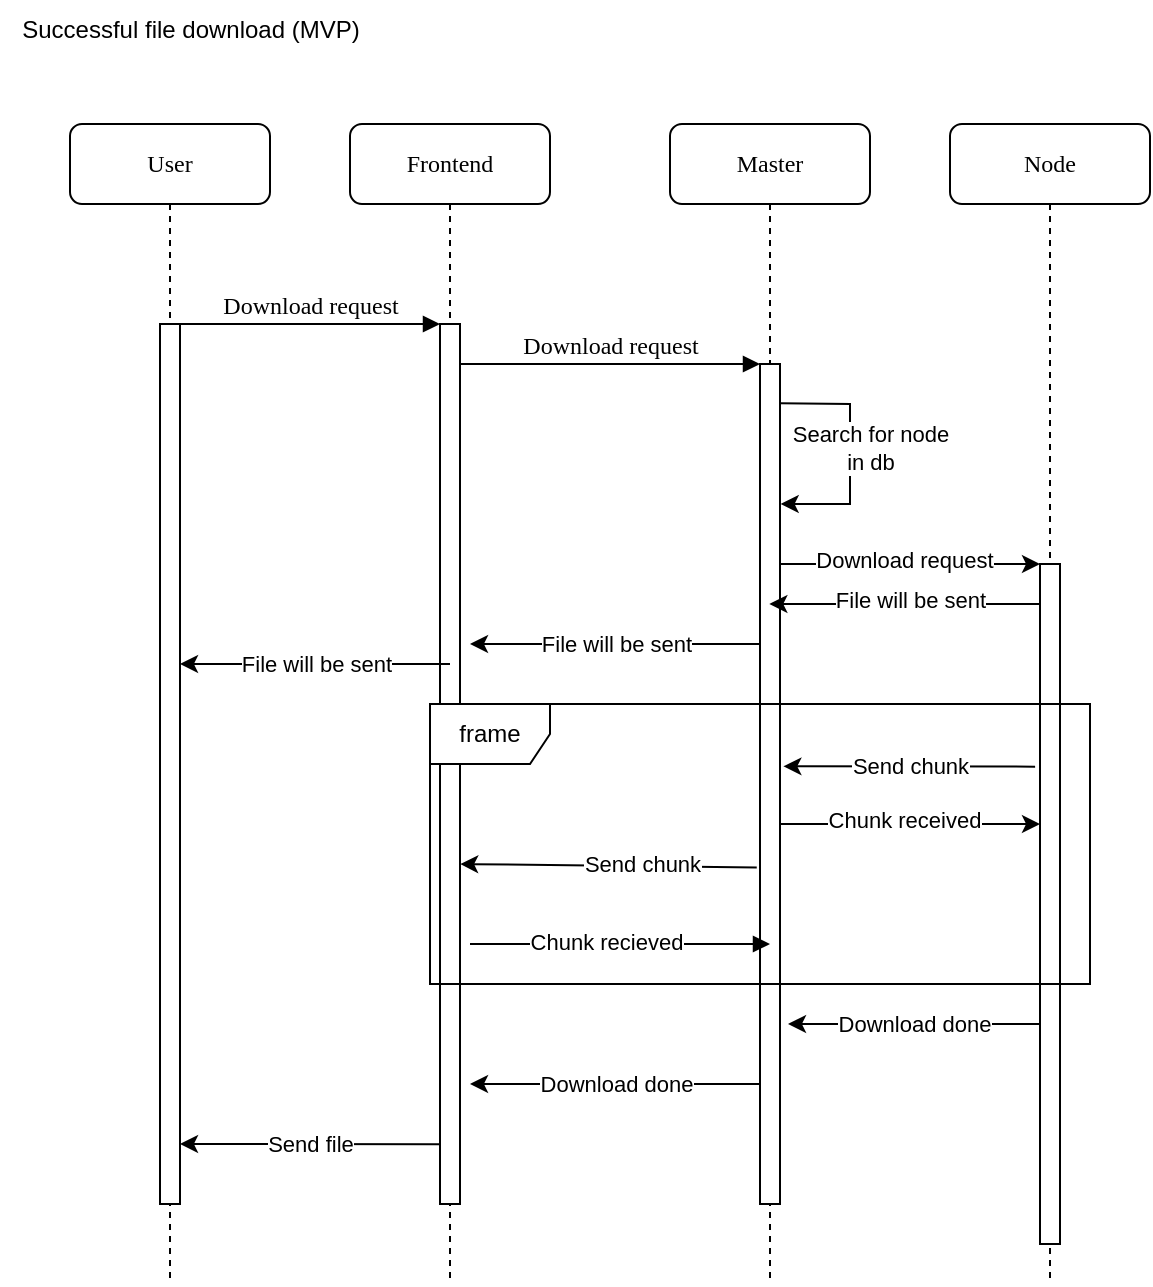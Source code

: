 <mxfile version="26.1.1">
  <diagram name="Page-1" id="13e1069c-82ec-6db2-03f1-153e76fe0fe0">
    <mxGraphModel dx="1026" dy="684" grid="1" gridSize="10" guides="1" tooltips="1" connect="1" arrows="1" fold="1" page="1" pageScale="1" pageWidth="1100" pageHeight="850" background="none" math="0" shadow="0">
      <root>
        <mxCell id="0" />
        <mxCell id="1" parent="0" />
        <mxCell id="7baba1c4bc27f4b0-2" value="Frontend" style="shape=umlLifeline;perimeter=lifelinePerimeter;whiteSpace=wrap;html=1;container=1;collapsible=0;recursiveResize=0;outlineConnect=0;rounded=1;shadow=0;comic=0;labelBackgroundColor=none;strokeWidth=1;fontFamily=Verdana;fontSize=12;align=center;" parent="1" vertex="1">
          <mxGeometry x="240" y="80" width="100" height="580" as="geometry" />
        </mxCell>
        <mxCell id="7baba1c4bc27f4b0-10" value="" style="html=1;points=[];perimeter=orthogonalPerimeter;rounded=0;shadow=0;comic=0;labelBackgroundColor=none;strokeWidth=1;fontFamily=Verdana;fontSize=12;align=center;" parent="7baba1c4bc27f4b0-2" vertex="1">
          <mxGeometry x="45" y="100" width="10" height="440" as="geometry" />
        </mxCell>
        <mxCell id="AqQRR6s4mH6taVlg1Ac--30" value="Send file" style="endArrow=classic;html=1;rounded=0;exitX=0.045;exitY=0.932;exitDx=0;exitDy=0;exitPerimeter=0;" edge="1" parent="7baba1c4bc27f4b0-2" source="7baba1c4bc27f4b0-10">
          <mxGeometry width="50" height="50" relative="1" as="geometry">
            <mxPoint x="40" y="510" as="sourcePoint" />
            <mxPoint x="-85" y="510" as="targetPoint" />
          </mxGeometry>
        </mxCell>
        <mxCell id="7baba1c4bc27f4b0-3" value="Master" style="shape=umlLifeline;perimeter=lifelinePerimeter;whiteSpace=wrap;html=1;container=1;collapsible=0;recursiveResize=0;outlineConnect=0;rounded=1;shadow=0;comic=0;labelBackgroundColor=none;strokeWidth=1;fontFamily=Verdana;fontSize=12;align=center;" parent="1" vertex="1">
          <mxGeometry x="400" y="80" width="100" height="580" as="geometry" />
        </mxCell>
        <mxCell id="7baba1c4bc27f4b0-13" value="" style="html=1;points=[];perimeter=orthogonalPerimeter;rounded=0;shadow=0;comic=0;labelBackgroundColor=none;strokeWidth=1;fontFamily=Verdana;fontSize=12;align=center;" parent="7baba1c4bc27f4b0-3" vertex="1">
          <mxGeometry x="45" y="120" width="10" height="420" as="geometry" />
        </mxCell>
        <mxCell id="AqQRR6s4mH6taVlg1Ac--6" value="File will be sent" style="endArrow=classic;html=1;rounded=0;" edge="1" parent="7baba1c4bc27f4b0-3">
          <mxGeometry width="50" height="50" relative="1" as="geometry">
            <mxPoint x="45.0" y="260" as="sourcePoint" />
            <mxPoint x="-100" y="260" as="targetPoint" />
          </mxGeometry>
        </mxCell>
        <mxCell id="AqQRR6s4mH6taVlg1Ac--29" value="Download done" style="endArrow=classic;html=1;rounded=0;" edge="1" parent="7baba1c4bc27f4b0-3">
          <mxGeometry width="50" height="50" relative="1" as="geometry">
            <mxPoint x="45.0" y="480" as="sourcePoint" />
            <mxPoint x="-100" y="480" as="targetPoint" />
          </mxGeometry>
        </mxCell>
        <mxCell id="7baba1c4bc27f4b0-4" value="Node" style="shape=umlLifeline;perimeter=lifelinePerimeter;whiteSpace=wrap;html=1;container=1;collapsible=0;recursiveResize=0;outlineConnect=0;rounded=1;shadow=0;comic=0;labelBackgroundColor=none;strokeWidth=1;fontFamily=Verdana;fontSize=12;align=center;" parent="1" vertex="1">
          <mxGeometry x="540" y="80" width="100" height="580" as="geometry" />
        </mxCell>
        <mxCell id="AqQRR6s4mH6taVlg1Ac--2" value="" style="html=1;points=[];perimeter=orthogonalPerimeter;rounded=0;shadow=0;comic=0;labelBackgroundColor=none;strokeWidth=1;fontFamily=Verdana;fontSize=12;align=center;" vertex="1" parent="7baba1c4bc27f4b0-4">
          <mxGeometry x="45" y="220" width="10" height="340" as="geometry" />
        </mxCell>
        <mxCell id="AqQRR6s4mH6taVlg1Ac--7" value="frame" style="shape=umlFrame;whiteSpace=wrap;html=1;pointerEvents=0;" vertex="1" parent="7baba1c4bc27f4b0-4">
          <mxGeometry x="-260" y="290" width="330" height="140" as="geometry" />
        </mxCell>
        <mxCell id="AqQRR6s4mH6taVlg1Ac--10" value="" style="endArrow=classic;html=1;rounded=0;" edge="1" parent="7baba1c4bc27f4b0-4">
          <mxGeometry width="50" height="50" relative="1" as="geometry">
            <mxPoint x="45" y="240" as="sourcePoint" />
            <mxPoint x="-90.333" y="240.0" as="targetPoint" />
          </mxGeometry>
        </mxCell>
        <mxCell id="AqQRR6s4mH6taVlg1Ac--13" value="File will be sent" style="edgeLabel;html=1;align=center;verticalAlign=middle;resizable=0;points=[];" vertex="1" connectable="0" parent="AqQRR6s4mH6taVlg1Ac--10">
          <mxGeometry x="-0.039" y="-2" relative="1" as="geometry">
            <mxPoint as="offset" />
          </mxGeometry>
        </mxCell>
        <mxCell id="AqQRR6s4mH6taVlg1Ac--8" value="" style="endArrow=classic;html=1;rounded=0;" edge="1" parent="7baba1c4bc27f4b0-4">
          <mxGeometry width="50" height="50" relative="1" as="geometry">
            <mxPoint x="-84.5" y="220" as="sourcePoint" />
            <mxPoint x="45.0" y="220" as="targetPoint" />
          </mxGeometry>
        </mxCell>
        <mxCell id="AqQRR6s4mH6taVlg1Ac--9" value="Download request" style="edgeLabel;html=1;align=center;verticalAlign=middle;resizable=0;points=[];" vertex="1" connectable="0" parent="AqQRR6s4mH6taVlg1Ac--8">
          <mxGeometry x="-0.048" y="2" relative="1" as="geometry">
            <mxPoint as="offset" />
          </mxGeometry>
        </mxCell>
        <mxCell id="AqQRR6s4mH6taVlg1Ac--22" value="" style="endArrow=classic;html=1;rounded=0;" edge="1" parent="7baba1c4bc27f4b0-4">
          <mxGeometry width="50" height="50" relative="1" as="geometry">
            <mxPoint x="-84.5" y="350" as="sourcePoint" />
            <mxPoint x="45.0" y="350" as="targetPoint" />
          </mxGeometry>
        </mxCell>
        <mxCell id="AqQRR6s4mH6taVlg1Ac--23" value="Chunk received" style="edgeLabel;html=1;align=center;verticalAlign=middle;resizable=0;points=[];" vertex="1" connectable="0" parent="AqQRR6s4mH6taVlg1Ac--22">
          <mxGeometry x="-0.048" y="2" relative="1" as="geometry">
            <mxPoint as="offset" />
          </mxGeometry>
        </mxCell>
        <mxCell id="AqQRR6s4mH6taVlg1Ac--24" value="" style="html=1;verticalAlign=bottom;endArrow=block;entryX=0;entryY=0;labelBackgroundColor=none;fontFamily=Verdana;fontSize=12;edgeStyle=elbowEdgeStyle;elbow=vertical;" edge="1" parent="7baba1c4bc27f4b0-4">
          <mxGeometry relative="1" as="geometry">
            <mxPoint x="-240" y="410" as="sourcePoint" />
            <mxPoint x="-90" y="410" as="targetPoint" />
            <mxPoint as="offset" />
          </mxGeometry>
        </mxCell>
        <mxCell id="AqQRR6s4mH6taVlg1Ac--25" value="Chunk recieved" style="edgeLabel;html=1;align=center;verticalAlign=middle;resizable=0;points=[];" vertex="1" connectable="0" parent="AqQRR6s4mH6taVlg1Ac--24">
          <mxGeometry x="-0.1" y="1" relative="1" as="geometry">
            <mxPoint as="offset" />
          </mxGeometry>
        </mxCell>
        <mxCell id="AqQRR6s4mH6taVlg1Ac--26" value="Download done" style="endArrow=classic;html=1;rounded=0;entryX=1.169;entryY=0.479;entryDx=0;entryDy=0;entryPerimeter=0;exitX=-0.245;exitY=0.298;exitDx=0;exitDy=0;exitPerimeter=0;" edge="1" parent="7baba1c4bc27f4b0-4">
          <mxGeometry width="50" height="50" relative="1" as="geometry">
            <mxPoint x="45" y="450" as="sourcePoint" />
            <mxPoint x="-81" y="450" as="targetPoint" />
          </mxGeometry>
        </mxCell>
        <mxCell id="7baba1c4bc27f4b0-8" value="User" style="shape=umlLifeline;perimeter=lifelinePerimeter;whiteSpace=wrap;html=1;container=1;collapsible=0;recursiveResize=0;outlineConnect=0;rounded=1;shadow=0;comic=0;labelBackgroundColor=none;strokeWidth=1;fontFamily=Verdana;fontSize=12;align=center;" parent="1" vertex="1">
          <mxGeometry x="100" y="80" width="100" height="580" as="geometry" />
        </mxCell>
        <mxCell id="7baba1c4bc27f4b0-9" value="" style="html=1;points=[];perimeter=orthogonalPerimeter;rounded=0;shadow=0;comic=0;labelBackgroundColor=none;strokeWidth=1;fontFamily=Verdana;fontSize=12;align=center;" parent="7baba1c4bc27f4b0-8" vertex="1">
          <mxGeometry x="45" y="100" width="10" height="440" as="geometry" />
        </mxCell>
        <mxCell id="AqQRR6s4mH6taVlg1Ac--32" value="File will be sent" style="endArrow=classic;html=1;rounded=0;" edge="1" parent="7baba1c4bc27f4b0-8">
          <mxGeometry width="50" height="50" relative="1" as="geometry">
            <mxPoint x="190" y="270" as="sourcePoint" />
            <mxPoint x="55" y="270" as="targetPoint" />
          </mxGeometry>
        </mxCell>
        <mxCell id="7baba1c4bc27f4b0-11" value="Download request" style="html=1;verticalAlign=bottom;endArrow=block;entryX=0;entryY=0;labelBackgroundColor=none;fontFamily=Verdana;fontSize=12;edgeStyle=elbowEdgeStyle;elbow=vertical;" parent="1" source="7baba1c4bc27f4b0-9" target="7baba1c4bc27f4b0-10" edge="1">
          <mxGeometry relative="1" as="geometry">
            <mxPoint x="220" y="190" as="sourcePoint" />
            <mxPoint as="offset" />
          </mxGeometry>
        </mxCell>
        <mxCell id="7baba1c4bc27f4b0-14" value="Download request" style="html=1;verticalAlign=bottom;endArrow=block;entryX=0;entryY=0;labelBackgroundColor=none;fontFamily=Verdana;fontSize=12;edgeStyle=elbowEdgeStyle;elbow=vertical;" parent="1" source="7baba1c4bc27f4b0-10" target="7baba1c4bc27f4b0-13" edge="1">
          <mxGeometry relative="1" as="geometry">
            <mxPoint x="370" y="200" as="sourcePoint" />
            <mxPoint as="offset" />
          </mxGeometry>
        </mxCell>
        <mxCell id="AqQRR6s4mH6taVlg1Ac--4" value="" style="endArrow=classic;html=1;rounded=0;exitX=0.967;exitY=0.098;exitDx=0;exitDy=0;exitPerimeter=0;" edge="1" parent="1">
          <mxGeometry width="50" height="50" relative="1" as="geometry">
            <mxPoint x="455.0" y="219.6" as="sourcePoint" />
            <mxPoint x="455.33" y="270" as="targetPoint" />
            <Array as="points">
              <mxPoint x="490" y="220" />
              <mxPoint x="490" y="250" />
              <mxPoint x="490" y="270" />
            </Array>
          </mxGeometry>
        </mxCell>
        <mxCell id="AqQRR6s4mH6taVlg1Ac--5" value="Search for node&lt;div&gt;in db&lt;/div&gt;" style="edgeLabel;html=1;align=center;verticalAlign=middle;resizable=0;points=[];" vertex="1" connectable="0" parent="AqQRR6s4mH6taVlg1Ac--4">
          <mxGeometry x="-0.045" y="-1" relative="1" as="geometry">
            <mxPoint x="11" as="offset" />
          </mxGeometry>
        </mxCell>
        <mxCell id="AqQRR6s4mH6taVlg1Ac--19" value="Send chunk" style="endArrow=classic;html=1;rounded=0;entryX=1.169;entryY=0.479;entryDx=0;entryDy=0;entryPerimeter=0;exitX=-0.245;exitY=0.298;exitDx=0;exitDy=0;exitPerimeter=0;" edge="1" parent="1" source="AqQRR6s4mH6taVlg1Ac--2" target="7baba1c4bc27f4b0-13">
          <mxGeometry width="50" height="50" relative="1" as="geometry">
            <mxPoint x="490" y="440" as="sourcePoint" />
            <mxPoint x="540" y="390" as="targetPoint" />
          </mxGeometry>
        </mxCell>
        <mxCell id="AqQRR6s4mH6taVlg1Ac--20" value="" style="endArrow=classic;html=1;rounded=0;entryX=1.01;entryY=0.597;entryDx=0;entryDy=0;entryPerimeter=0;exitX=-0.162;exitY=0.582;exitDx=0;exitDy=0;exitPerimeter=0;" edge="1" parent="1">
          <mxGeometry width="50" height="50" relative="1" as="geometry">
            <mxPoint x="443.38" y="451.76" as="sourcePoint" />
            <mxPoint x="295.1" y="450.0" as="targetPoint" />
          </mxGeometry>
        </mxCell>
        <mxCell id="AqQRR6s4mH6taVlg1Ac--21" value="Send chunk" style="edgeLabel;html=1;align=center;verticalAlign=middle;resizable=0;points=[];" vertex="1" connectable="0" parent="AqQRR6s4mH6taVlg1Ac--20">
          <mxGeometry x="-0.218" y="-1" relative="1" as="geometry">
            <mxPoint as="offset" />
          </mxGeometry>
        </mxCell>
        <mxCell id="AqQRR6s4mH6taVlg1Ac--31" value="Successful file download (MVP)" style="text;html=1;align=center;verticalAlign=middle;resizable=0;points=[];autosize=1;strokeColor=none;fillColor=none;" vertex="1" parent="1">
          <mxGeometry x="65" y="18" width="190" height="30" as="geometry" />
        </mxCell>
      </root>
    </mxGraphModel>
  </diagram>
</mxfile>
